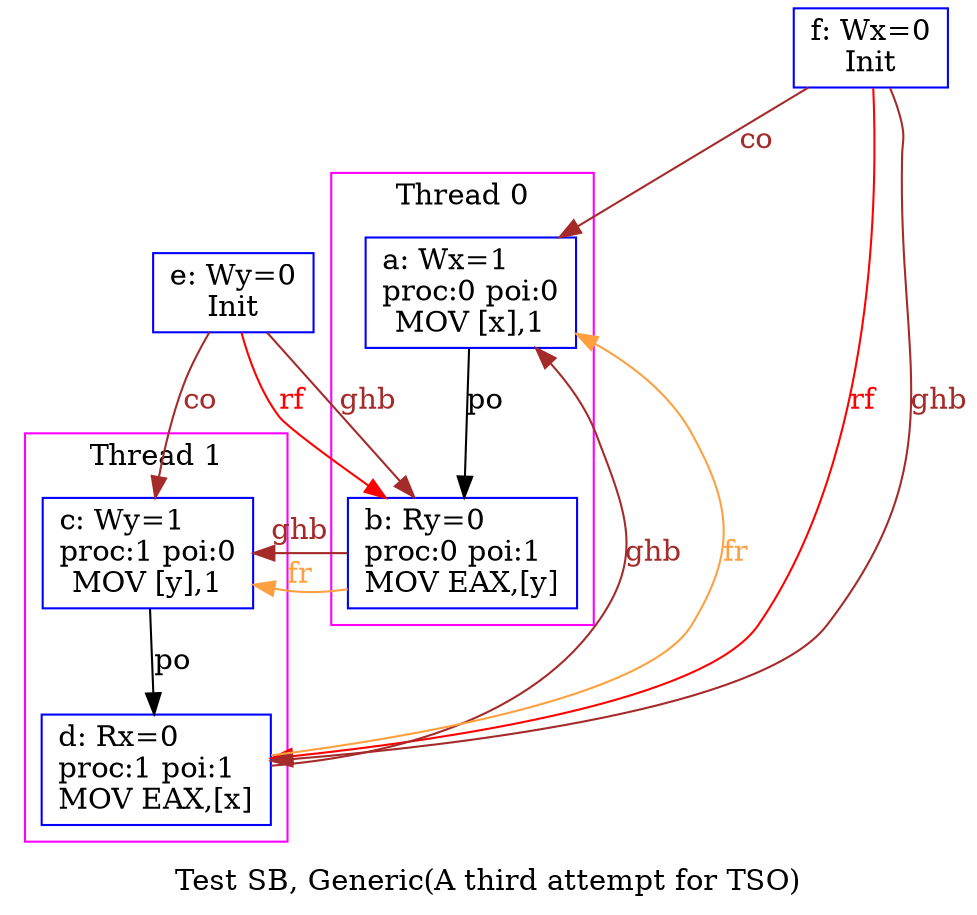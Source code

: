 digraph G {


/* legend */
label="Test SB, Generic(A third attempt for TSO)";


/* init events */
eiid4 [label="e: Wy=0\lInit", shape="box", color="blue"];
eiid5 [label="f: Wx=0\lInit", shape="box", color="blue"];

/* the unlocked events */
subgraph cluster_proc0 { rank=sink; label = "Thread 0"; color=magenta; shape=box;
eiid0 [label="a: Wx=1\lproc:0 poi:0\lMOV [x],1", shape="box", color="blue"];
eiid1 [label="b: Ry=0\lproc:0 poi:1\lMOV EAX,[y]", shape="box", color="blue"];
}
subgraph cluster_proc1 { rank=sink; label = "Thread 1"; color=magenta; shape=box;
eiid2 [label="c: Wy=1\lproc:1 poi:0\lMOV [y],1", shape="box", color="blue"];
eiid3 [label="d: Rx=0\lproc:1 poi:1\lMOV EAX,[x]", shape="box", color="blue"];
}

/* the intra_causality_data edges */


/* the intra_causality_control edges */

/* the poi edges */
eiid0 -> eiid1 [label="po", color="black", fontcolor="black"];
eiid2 -> eiid3 [label="po", color="black", fontcolor="black"];
/* the rfmap edges */
eiid4 -> eiid1 [label="rf", color="red", fontcolor="red"];
eiid5 -> eiid3 [label="rf", color="red", fontcolor="red"];


/* The viewed-before edges */
eiid1 -> eiid2 [label="ghb", color="brown", fontcolor="brown"];
eiid3 -> eiid0 [label="ghb", color="brown", fontcolor="brown"];
eiid4 -> eiid1 [label="ghb", color="brown", fontcolor="brown"];
eiid5 -> eiid3 [label="ghb", color="brown", fontcolor="brown"];
eiid1 -> eiid2 [label="fr", color="#ffa040", fontcolor="#ffa040"];
eiid3 -> eiid0 [label="fr", color="#ffa040", fontcolor="#ffa040"];
eiid4 -> eiid2 [label="co", color="brown", fontcolor="brown"];
eiid5 -> eiid0 [label="co", color="brown", fontcolor="brown"];
}
